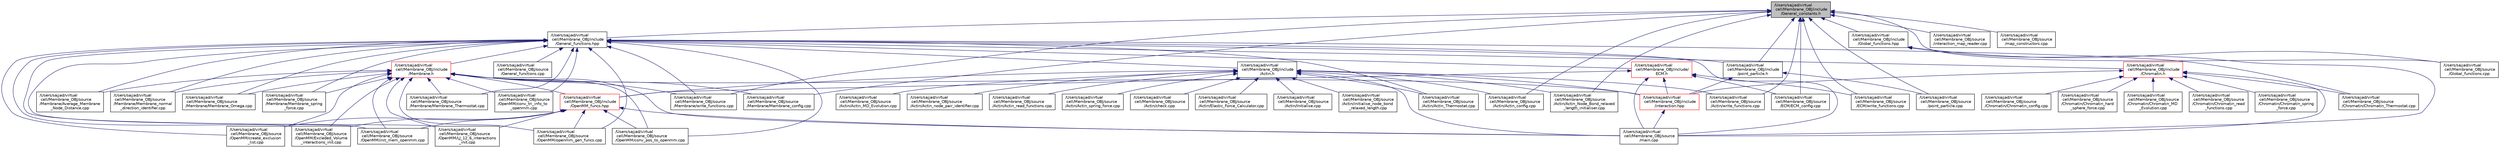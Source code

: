 digraph "/Users/sajjad/virtual cell/Membrane_OBJ/include/General_constants.h"
{
 // LATEX_PDF_SIZE
  edge [fontname="Helvetica",fontsize="10",labelfontname="Helvetica",labelfontsize="10"];
  node [fontname="Helvetica",fontsize="10",shape=record];
  Node2 [label="/Users/sajjad/virtual\l cell/Membrane_OBJ/include\l/General_constants.h",height=0.2,width=0.4,color="black", fillcolor="grey75", style="filled", fontcolor="black",tooltip=" "];
  Node2 -> Node3 [dir="back",color="midnightblue",fontsize="10",style="solid"];
  Node3 [label="/Users/sajjad/virtual\l cell/Membrane_OBJ/include\l/General_functions.hpp",height=0.2,width=0.4,color="black", fillcolor="white", style="filled",URL="$General__functions_8hpp.html",tooltip=" "];
  Node3 -> Node4 [dir="back",color="midnightblue",fontsize="10",style="solid"];
  Node4 [label="/Users/sajjad/virtual\l cell/Membrane_OBJ/include\l/Actin.h",height=0.2,width=0.4,color="black", fillcolor="white", style="filled",URL="$Actin_8h.html",tooltip=" "];
  Node4 -> Node5 [dir="back",color="midnightblue",fontsize="10",style="solid"];
  Node5 [label="/Users/sajjad/virtual\l cell/Membrane_OBJ/include\l/interaction.hpp",height=0.2,width=0.4,color="red", fillcolor="white", style="filled",URL="$interaction_8hpp.html",tooltip=" "];
  Node5 -> Node9 [dir="back",color="midnightblue",fontsize="10",style="solid"];
  Node9 [label="/Users/sajjad/virtual\l cell/Membrane_OBJ/source\l/main.cpp",height=0.2,width=0.4,color="black", fillcolor="white", style="filled",URL="$main_8cpp.html",tooltip=" "];
  Node4 -> Node16 [dir="back",color="midnightblue",fontsize="10",style="solid"];
  Node16 [label="/Users/sajjad/virtual\l cell/Membrane_OBJ/include\l/OpenMM_funcs.hpp",height=0.2,width=0.4,color="red", fillcolor="white", style="filled",URL="$OpenMM__funcs_8hpp.html",tooltip=" "];
  Node16 -> Node9 [dir="back",color="midnightblue",fontsize="10",style="solid"];
  Node16 -> Node18 [dir="back",color="midnightblue",fontsize="10",style="solid"];
  Node18 [label="/Users/sajjad/virtual\l cell/Membrane_OBJ/source\l/OpenMM/conv_pos_to_openmm.cpp",height=0.2,width=0.4,color="black", fillcolor="white", style="filled",URL="$conv__pos__to__openmm_8cpp.html",tooltip=" "];
  Node16 -> Node19 [dir="back",color="midnightblue",fontsize="10",style="solid"];
  Node19 [label="/Users/sajjad/virtual\l cell/Membrane_OBJ/source\l/OpenMM/create_exclusion\l_list.cpp",height=0.2,width=0.4,color="black", fillcolor="white", style="filled",URL="$create__exclusion__list_8cpp.html",tooltip=" "];
  Node16 -> Node20 [dir="back",color="midnightblue",fontsize="10",style="solid"];
  Node20 [label="/Users/sajjad/virtual\l cell/Membrane_OBJ/source\l/OpenMM/Excleded_Volume\l_interactions_init.cpp",height=0.2,width=0.4,color="black", fillcolor="white", style="filled",URL="$Excleded__Volume__interactions__init_8cpp.html",tooltip=" "];
  Node16 -> Node21 [dir="back",color="midnightblue",fontsize="10",style="solid"];
  Node21 [label="/Users/sajjad/virtual\l cell/Membrane_OBJ/source\l/OpenMM/init_mem_openmm.cpp",height=0.2,width=0.4,color="black", fillcolor="white", style="filled",URL="$init__mem__openmm_8cpp.html",tooltip=" "];
  Node16 -> Node22 [dir="back",color="midnightblue",fontsize="10",style="solid"];
  Node22 [label="/Users/sajjad/virtual\l cell/Membrane_OBJ/source\l/OpenMM/LJ_12_6_interactions\l_init.cpp",height=0.2,width=0.4,color="black", fillcolor="white", style="filled",URL="$LJ__12__6__interactions__init_8cpp.html",tooltip=" "];
  Node16 -> Node24 [dir="back",color="midnightblue",fontsize="10",style="solid"];
  Node24 [label="/Users/sajjad/virtual\l cell/Membrane_OBJ/source\l/OpenMM/openmm_gen_funcs.cpp",height=0.2,width=0.4,color="black", fillcolor="white", style="filled",URL="$openmm__gen__funcs_8cpp.html",tooltip=" "];
  Node4 -> Node25 [dir="back",color="midnightblue",fontsize="10",style="solid"];
  Node25 [label="/Users/sajjad/virtual\l cell/Membrane_OBJ/source\l/Actin/Actin_config.cpp",height=0.2,width=0.4,color="black", fillcolor="white", style="filled",URL="$Actin__config_8cpp.html",tooltip=" "];
  Node4 -> Node26 [dir="back",color="midnightblue",fontsize="10",style="solid"];
  Node26 [label="/Users/sajjad/virtual\l cell/Membrane_OBJ/source\l/Actin/Actin_MD_Evolution.cpp",height=0.2,width=0.4,color="black", fillcolor="white", style="filled",URL="$Actin__MD__Evolution_8cpp.html",tooltip=" "];
  Node4 -> Node27 [dir="back",color="midnightblue",fontsize="10",style="solid"];
  Node27 [label="/Users/sajjad/virtual\l cell/Membrane_OBJ/source\l/Actin/Actin_Node_Bond_relaxed\l_length_initialiser.cpp",height=0.2,width=0.4,color="black", fillcolor="white", style="filled",URL="$Actin__Node__Bond__relaxed__length__initialiser_8cpp.html",tooltip=" "];
  Node4 -> Node28 [dir="back",color="midnightblue",fontsize="10",style="solid"];
  Node28 [label="/Users/sajjad/virtual\l cell/Membrane_OBJ/source\l/Actin/Actin_node_pair_identifier.cpp",height=0.2,width=0.4,color="black", fillcolor="white", style="filled",URL="$Actin__node__pair__identifier_8cpp.html",tooltip=" "];
  Node4 -> Node29 [dir="back",color="midnightblue",fontsize="10",style="solid"];
  Node29 [label="/Users/sajjad/virtual\l cell/Membrane_OBJ/source\l/Actin/Actin_read_functions.cpp",height=0.2,width=0.4,color="black", fillcolor="white", style="filled",URL="$Actin__read__functions_8cpp.html",tooltip=" "];
  Node4 -> Node30 [dir="back",color="midnightblue",fontsize="10",style="solid"];
  Node30 [label="/Users/sajjad/virtual\l cell/Membrane_OBJ/source\l/Actin/Actin_spring_force.cpp",height=0.2,width=0.4,color="black", fillcolor="white", style="filled",URL="$Actin__spring__force_8cpp.html",tooltip=" "];
  Node4 -> Node31 [dir="back",color="midnightblue",fontsize="10",style="solid"];
  Node31 [label="/Users/sajjad/virtual\l cell/Membrane_OBJ/source\l/Actin/Actin_Thermostat.cpp",height=0.2,width=0.4,color="black", fillcolor="white", style="filled",URL="$Actin__Thermostat_8cpp.html",tooltip=" "];
  Node4 -> Node32 [dir="back",color="midnightblue",fontsize="10",style="solid"];
  Node32 [label="/Users/sajjad/virtual\l cell/Membrane_OBJ/source\l/Actin/check.cpp",height=0.2,width=0.4,color="black", fillcolor="white", style="filled",URL="$Actin_2check_8cpp.html",tooltip=" "];
  Node4 -> Node33 [dir="back",color="midnightblue",fontsize="10",style="solid"];
  Node33 [label="/Users/sajjad/virtual\l cell/Membrane_OBJ/source\l/Actin/Elastic_Force_Calculator.cpp",height=0.2,width=0.4,color="black", fillcolor="white", style="filled",URL="$Actin_2Elastic__Force__Calculator_8cpp.html",tooltip=" "];
  Node4 -> Node34 [dir="back",color="midnightblue",fontsize="10",style="solid"];
  Node34 [label="/Users/sajjad/virtual\l cell/Membrane_OBJ/source\l/Actin/Initialise.cpp",height=0.2,width=0.4,color="black", fillcolor="white", style="filled",URL="$Actin_2Initialise_8cpp.html",tooltip=" "];
  Node4 -> Node35 [dir="back",color="midnightblue",fontsize="10",style="solid"];
  Node35 [label="/Users/sajjad/virtual\l cell/Membrane_OBJ/source\l/Actin/initialise_node_bond\l_relaxed_length.cpp",height=0.2,width=0.4,color="black", fillcolor="white", style="filled",URL="$initialise__node__bond__relaxed__length_8cpp.html",tooltip=" "];
  Node4 -> Node36 [dir="back",color="midnightblue",fontsize="10",style="solid"];
  Node36 [label="/Users/sajjad/virtual\l cell/Membrane_OBJ/source\l/Actin/write_functions.cpp",height=0.2,width=0.4,color="black", fillcolor="white", style="filled",URL="$Actin_2write__functions_8cpp.html",tooltip=" "];
  Node4 -> Node9 [dir="back",color="midnightblue",fontsize="10",style="solid"];
  Node3 -> Node37 [dir="back",color="midnightblue",fontsize="10",style="solid"];
  Node37 [label="/Users/sajjad/virtual\l cell/Membrane_OBJ/include\l/Chromatin.h",height=0.2,width=0.4,color="red", fillcolor="white", style="filled",URL="$Chromatin_8h.html",tooltip=" "];
  Node37 -> Node5 [dir="back",color="midnightblue",fontsize="10",style="solid"];
  Node37 -> Node38 [dir="back",color="midnightblue",fontsize="10",style="solid"];
  Node38 [label="/Users/sajjad/virtual\l cell/Membrane_OBJ/source\l/Chromatin/Chromatin_config.cpp",height=0.2,width=0.4,color="black", fillcolor="white", style="filled",URL="$Chromatin__config_8cpp.html",tooltip=" "];
  Node37 -> Node39 [dir="back",color="midnightblue",fontsize="10",style="solid"];
  Node39 [label="/Users/sajjad/virtual\l cell/Membrane_OBJ/source\l/Chromatin/Chromatin_hard\l_sphere_force.cpp",height=0.2,width=0.4,color="black", fillcolor="white", style="filled",URL="$Chromatin__hard__sphere__force_8cpp.html",tooltip=" "];
  Node37 -> Node40 [dir="back",color="midnightblue",fontsize="10",style="solid"];
  Node40 [label="/Users/sajjad/virtual\l cell/Membrane_OBJ/source\l/Chromatin/Chromatin_MD\l_Evolution.cpp",height=0.2,width=0.4,color="black", fillcolor="white", style="filled",URL="$Chromatin__MD__Evolution_8cpp.html",tooltip=" "];
  Node37 -> Node41 [dir="back",color="midnightblue",fontsize="10",style="solid"];
  Node41 [label="/Users/sajjad/virtual\l cell/Membrane_OBJ/source\l/Chromatin/Chromatin_read\l_functions.cpp",height=0.2,width=0.4,color="black", fillcolor="white", style="filled",URL="$Chromatin__read__functions_8cpp.html",tooltip=" "];
  Node37 -> Node42 [dir="back",color="midnightblue",fontsize="10",style="solid"];
  Node42 [label="/Users/sajjad/virtual\l cell/Membrane_OBJ/source\l/Chromatin/Chromatin_spring\l_force.cpp",height=0.2,width=0.4,color="black", fillcolor="white", style="filled",URL="$Chromatin__spring__force_8cpp.html",tooltip=" "];
  Node37 -> Node43 [dir="back",color="midnightblue",fontsize="10",style="solid"];
  Node43 [label="/Users/sajjad/virtual\l cell/Membrane_OBJ/source\l/Chromatin/Chromatin_Thermostat.cpp",height=0.2,width=0.4,color="black", fillcolor="white", style="filled",URL="$Chromatin__Thermostat_8cpp.html",tooltip=" "];
  Node37 -> Node9 [dir="back",color="midnightblue",fontsize="10",style="solid"];
  Node3 -> Node47 [dir="back",color="midnightblue",fontsize="10",style="solid"];
  Node47 [label="/Users/sajjad/virtual\l cell/Membrane_OBJ/include/\lECM.h",height=0.2,width=0.4,color="red", fillcolor="white", style="filled",URL="$ECM_8h.html",tooltip=" "];
  Node47 -> Node5 [dir="back",color="midnightblue",fontsize="10",style="solid"];
  Node47 -> Node16 [dir="back",color="midnightblue",fontsize="10",style="solid"];
  Node47 -> Node50 [dir="back",color="midnightblue",fontsize="10",style="solid"];
  Node50 [label="/Users/sajjad/virtual\l cell/Membrane_OBJ/source\l/ECM/ECM_config.cpp",height=0.2,width=0.4,color="black", fillcolor="white", style="filled",URL="$ECM__config_8cpp.html",tooltip=" "];
  Node47 -> Node56 [dir="back",color="midnightblue",fontsize="10",style="solid"];
  Node56 [label="/Users/sajjad/virtual\l cell/Membrane_OBJ/source\l/ECM/write_functions.cpp",height=0.2,width=0.4,color="black", fillcolor="white", style="filled",URL="$ECM_2write__functions_8cpp.html",tooltip=" "];
  Node47 -> Node9 [dir="back",color="midnightblue",fontsize="10",style="solid"];
  Node3 -> Node59 [dir="back",color="midnightblue",fontsize="10",style="solid"];
  Node59 [label="/Users/sajjad/virtual\l cell/Membrane_OBJ/include\l/Membrane.h",height=0.2,width=0.4,color="red", fillcolor="white", style="filled",URL="$Membrane_8h.html",tooltip=" "];
  Node59 -> Node5 [dir="back",color="midnightblue",fontsize="10",style="solid"];
  Node59 -> Node16 [dir="back",color="midnightblue",fontsize="10",style="solid"];
  Node59 -> Node9 [dir="back",color="midnightblue",fontsize="10",style="solid"];
  Node59 -> Node60 [dir="back",color="midnightblue",fontsize="10",style="solid"];
  Node60 [label="/Users/sajjad/virtual\l cell/Membrane_OBJ/source\l/Membrane/Average_Membrane\l_Node_Distance.cpp",height=0.2,width=0.4,color="black", fillcolor="white", style="filled",URL="$Average__Membrane__Node__Distance_8cpp.html",tooltip=" "];
  Node59 -> Node66 [dir="back",color="midnightblue",fontsize="10",style="solid"];
  Node66 [label="/Users/sajjad/virtual\l cell/Membrane_OBJ/source\l/Membrane/Membrane_config.cpp",height=0.2,width=0.4,color="black", fillcolor="white", style="filled",URL="$Membrane__config_8cpp.html",tooltip=" "];
  Node59 -> Node71 [dir="back",color="midnightblue",fontsize="10",style="solid"];
  Node71 [label="/Users/sajjad/virtual\l cell/Membrane_OBJ/source\l/Membrane/Membrane_normal\l_direction_identifier.cpp",height=0.2,width=0.4,color="black", fillcolor="white", style="filled",URL="$Membrane__normal__direction__identifier_8cpp.html",tooltip=" "];
  Node59 -> Node72 [dir="back",color="midnightblue",fontsize="10",style="solid"];
  Node72 [label="/Users/sajjad/virtual\l cell/Membrane_OBJ/source\l/Membrane/Membrane_Omega.cpp",height=0.2,width=0.4,color="black", fillcolor="white", style="filled",URL="$Membrane__Omega_8cpp.html",tooltip=" "];
  Node59 -> Node75 [dir="back",color="midnightblue",fontsize="10",style="solid"];
  Node75 [label="/Users/sajjad/virtual\l cell/Membrane_OBJ/source\l/Membrane/Membrane_spring\l_force.cpp",height=0.2,width=0.4,color="black", fillcolor="white", style="filled",URL="$Membrane__spring__force_8cpp.html",tooltip=" "];
  Node59 -> Node76 [dir="back",color="midnightblue",fontsize="10",style="solid"];
  Node76 [label="/Users/sajjad/virtual\l cell/Membrane_OBJ/source\l/Membrane/Membrane_Thermostat.cpp",height=0.2,width=0.4,color="black", fillcolor="white", style="filled",URL="$Membrane__Thermostat_8cpp.html",tooltip=" "];
  Node59 -> Node81 [dir="back",color="midnightblue",fontsize="10",style="solid"];
  Node81 [label="/Users/sajjad/virtual\l cell/Membrane_OBJ/source\l/Membrane/write_functions.cpp",height=0.2,width=0.4,color="black", fillcolor="white", style="filled",URL="$Membrane_2write__functions_8cpp.html",tooltip=" "];
  Node59 -> Node18 [dir="back",color="midnightblue",fontsize="10",style="solid"];
  Node59 -> Node82 [dir="back",color="midnightblue",fontsize="10",style="solid"];
  Node82 [label="/Users/sajjad/virtual\l cell/Membrane_OBJ/source\l/OpenMM/conv_tri_info_to\l_openmm.cpp",height=0.2,width=0.4,color="black", fillcolor="white", style="filled",URL="$conv__tri__info__to__openmm_8cpp.html",tooltip=" "];
  Node59 -> Node19 [dir="back",color="midnightblue",fontsize="10",style="solid"];
  Node59 -> Node20 [dir="back",color="midnightblue",fontsize="10",style="solid"];
  Node59 -> Node21 [dir="back",color="midnightblue",fontsize="10",style="solid"];
  Node59 -> Node22 [dir="back",color="midnightblue",fontsize="10",style="solid"];
  Node59 -> Node24 [dir="back",color="midnightblue",fontsize="10",style="solid"];
  Node3 -> Node83 [dir="back",color="midnightblue",fontsize="10",style="solid"];
  Node83 [label="/Users/sajjad/virtual\l cell/Membrane_OBJ/include\l/point_particle.h",height=0.2,width=0.4,color="black", fillcolor="white", style="filled",URL="$point__particle_8h.html",tooltip=" "];
  Node83 -> Node5 [dir="back",color="midnightblue",fontsize="10",style="solid"];
  Node83 -> Node84 [dir="back",color="midnightblue",fontsize="10",style="solid"];
  Node84 [label="/Users/sajjad/virtual\l cell/Membrane_OBJ/source\l/point_particle.cpp",height=0.2,width=0.4,color="black", fillcolor="white", style="filled",URL="$point__particle_8cpp.html",tooltip=" "];
  Node3 -> Node31 [dir="back",color="midnightblue",fontsize="10",style="solid"];
  Node3 -> Node43 [dir="back",color="midnightblue",fontsize="10",style="solid"];
  Node3 -> Node85 [dir="back",color="midnightblue",fontsize="10",style="solid"];
  Node85 [label="/Users/sajjad/virtual\l cell/Membrane_OBJ/source\l/General_functions.cpp",height=0.2,width=0.4,color="black", fillcolor="white", style="filled",URL="$General__functions_8cpp.html",tooltip=" "];
  Node3 -> Node9 [dir="back",color="midnightblue",fontsize="10",style="solid"];
  Node3 -> Node60 [dir="back",color="midnightblue",fontsize="10",style="solid"];
  Node3 -> Node71 [dir="back",color="midnightblue",fontsize="10",style="solid"];
  Node3 -> Node72 [dir="back",color="midnightblue",fontsize="10",style="solid"];
  Node3 -> Node75 [dir="back",color="midnightblue",fontsize="10",style="solid"];
  Node3 -> Node76 [dir="back",color="midnightblue",fontsize="10",style="solid"];
  Node3 -> Node81 [dir="back",color="midnightblue",fontsize="10",style="solid"];
  Node3 -> Node18 [dir="back",color="midnightblue",fontsize="10",style="solid"];
  Node3 -> Node82 [dir="back",color="midnightblue",fontsize="10",style="solid"];
  Node3 -> Node19 [dir="back",color="midnightblue",fontsize="10",style="solid"];
  Node3 -> Node20 [dir="back",color="midnightblue",fontsize="10",style="solid"];
  Node3 -> Node21 [dir="back",color="midnightblue",fontsize="10",style="solid"];
  Node3 -> Node22 [dir="back",color="midnightblue",fontsize="10",style="solid"];
  Node3 -> Node24 [dir="back",color="midnightblue",fontsize="10",style="solid"];
  Node2 -> Node86 [dir="back",color="midnightblue",fontsize="10",style="solid"];
  Node86 [label="/Users/sajjad/virtual\l cell/Membrane_OBJ/include\l/Global_functions.hpp",height=0.2,width=0.4,color="black", fillcolor="white", style="filled",URL="$Global__functions_8hpp.html",tooltip=" "];
  Node86 -> Node87 [dir="back",color="midnightblue",fontsize="10",style="solid"];
  Node87 [label="/Users/sajjad/virtual\l cell/Membrane_OBJ/source\l/Global_functions.cpp",height=0.2,width=0.4,color="black", fillcolor="white", style="filled",URL="$Global__functions_8cpp.html",tooltip=" "];
  Node86 -> Node9 [dir="back",color="midnightblue",fontsize="10",style="solid"];
  Node2 -> Node83 [dir="back",color="midnightblue",fontsize="10",style="solid"];
  Node2 -> Node25 [dir="back",color="midnightblue",fontsize="10",style="solid"];
  Node2 -> Node27 [dir="back",color="midnightblue",fontsize="10",style="solid"];
  Node2 -> Node36 [dir="back",color="midnightblue",fontsize="10",style="solid"];
  Node2 -> Node50 [dir="back",color="midnightblue",fontsize="10",style="solid"];
  Node2 -> Node56 [dir="back",color="midnightblue",fontsize="10",style="solid"];
  Node2 -> Node87 [dir="back",color="midnightblue",fontsize="10",style="solid"];
  Node2 -> Node88 [dir="back",color="midnightblue",fontsize="10",style="solid"];
  Node88 [label="/Users/sajjad/virtual\l cell/Membrane_OBJ/source\l/interaction_map_reader.cpp",height=0.2,width=0.4,color="black", fillcolor="white", style="filled",URL="$interaction__map__reader_8cpp.html",tooltip=" "];
  Node2 -> Node89 [dir="back",color="midnightblue",fontsize="10",style="solid"];
  Node89 [label="/Users/sajjad/virtual\l cell/Membrane_OBJ/source\l/map_constructors.cpp",height=0.2,width=0.4,color="black", fillcolor="white", style="filled",URL="$map__constructors_8cpp.html",tooltip=" "];
  Node2 -> Node66 [dir="back",color="midnightblue",fontsize="10",style="solid"];
  Node2 -> Node81 [dir="back",color="midnightblue",fontsize="10",style="solid"];
  Node2 -> Node84 [dir="back",color="midnightblue",fontsize="10",style="solid"];
}
